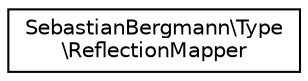 digraph "Graphical Class Hierarchy"
{
  edge [fontname="Helvetica",fontsize="10",labelfontname="Helvetica",labelfontsize="10"];
  node [fontname="Helvetica",fontsize="10",shape=record];
  rankdir="LR";
  Node0 [label="SebastianBergmann\\Type\l\\ReflectionMapper",height=0.2,width=0.4,color="black", fillcolor="white", style="filled",URL="$classSebastianBergmann_1_1Type_1_1ReflectionMapper.html"];
}
